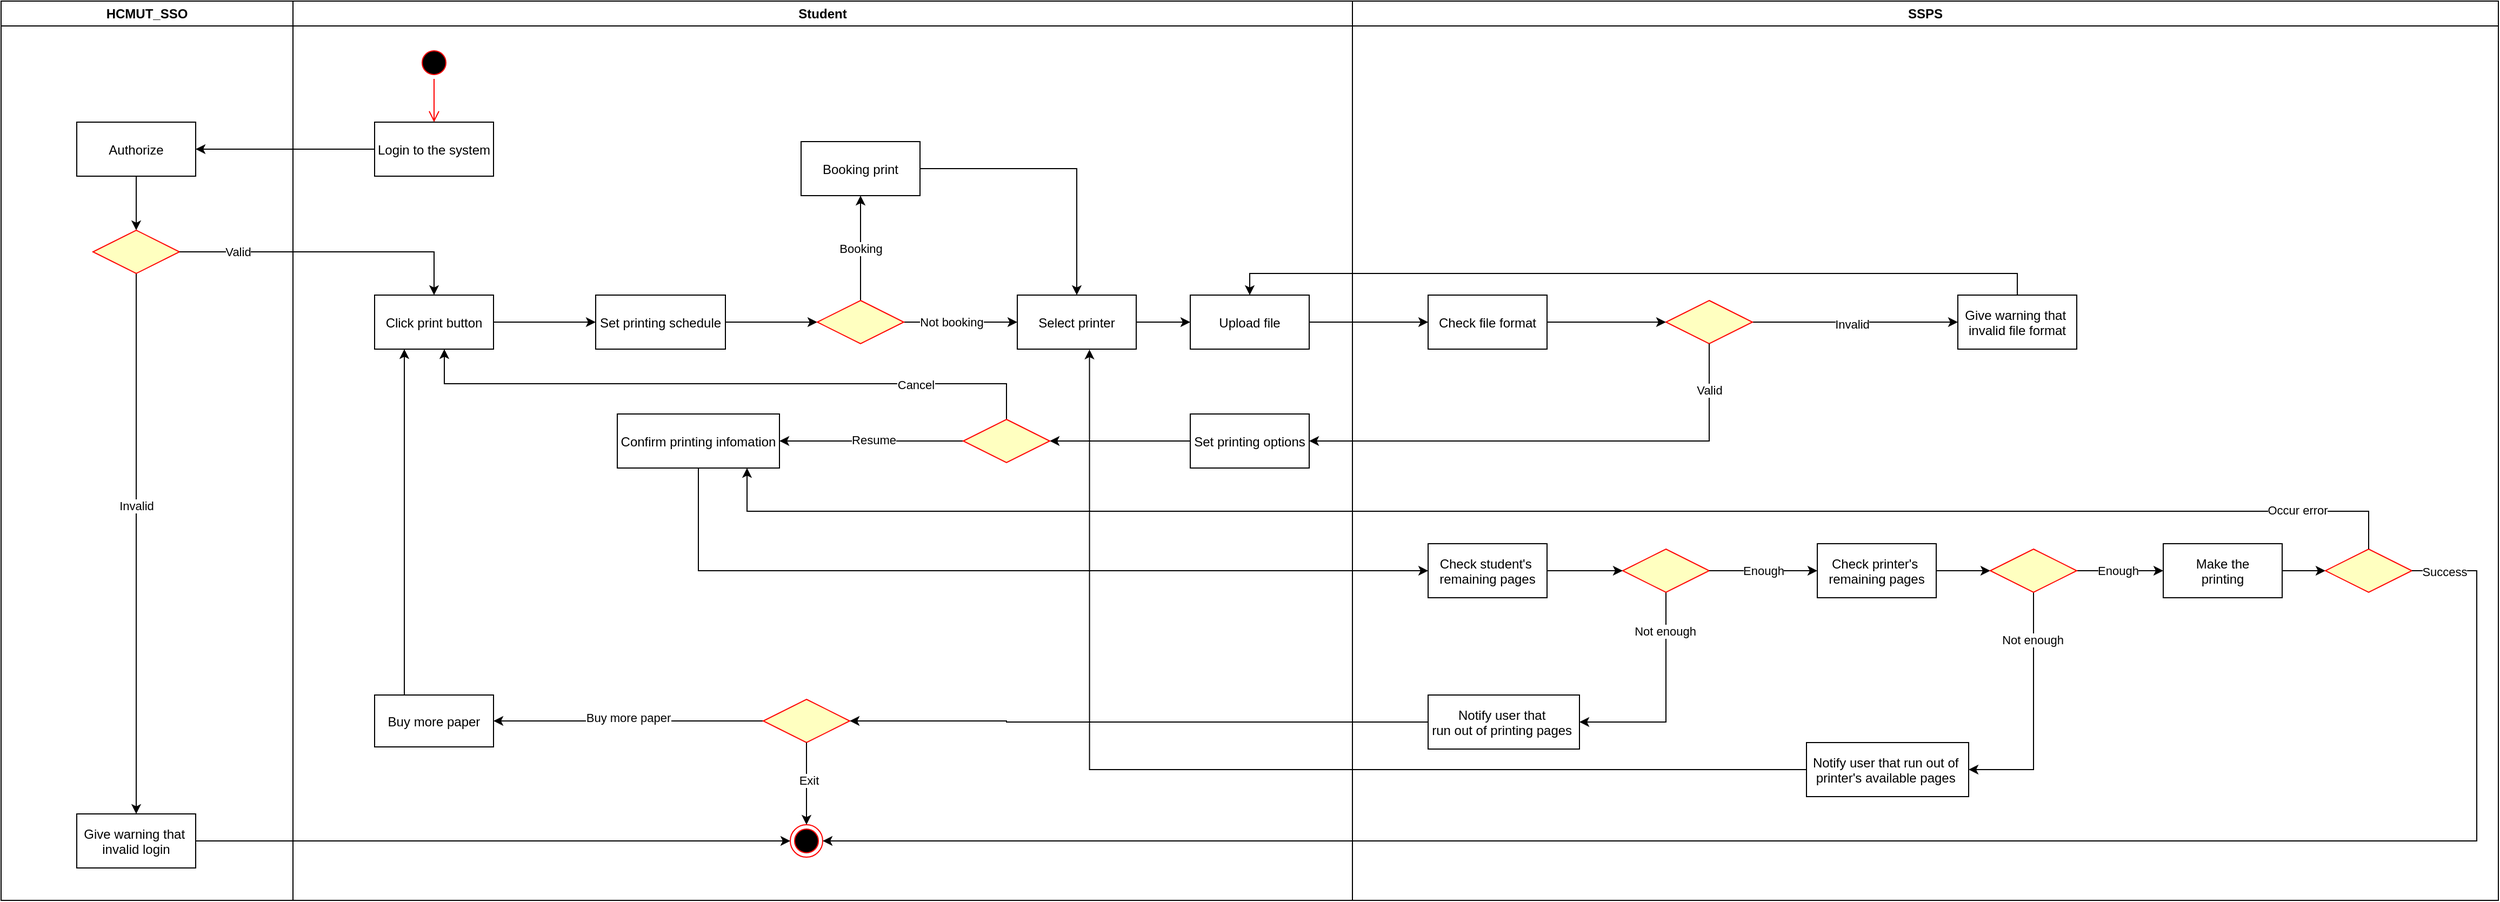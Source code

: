 <mxfile version="24.7.5" pages="2">
  <diagram id="6HIuudpmVDuni2jQTYXD" name="Activity">
    <mxGraphModel dx="2943" dy="907" grid="1" gridSize="10" guides="1" tooltips="1" connect="1" arrows="1" fold="1" page="0" pageScale="1" pageWidth="850" pageHeight="1100" math="0" shadow="0">
      <root>
        <mxCell id="0" />
        <mxCell id="1" parent="0" />
        <mxCell id="GKDRDfqeq3WyiDcM14L1-1" value="Student" style="swimlane;whiteSpace=wrap" parent="1" vertex="1">
          <mxGeometry x="-1180" y="128" width="980" height="832" as="geometry" />
        </mxCell>
        <mxCell id="GKDRDfqeq3WyiDcM14L1-2" value="" style="ellipse;shape=startState;fillColor=#000000;strokeColor=#ff0000;" parent="GKDRDfqeq3WyiDcM14L1-1" vertex="1">
          <mxGeometry x="115.5" y="42" width="30" height="30" as="geometry" />
        </mxCell>
        <mxCell id="GKDRDfqeq3WyiDcM14L1-3" value="" style="edgeStyle=elbowEdgeStyle;elbow=horizontal;verticalAlign=bottom;endArrow=open;endSize=8;strokeColor=#FF0000;endFill=1;rounded=0" parent="GKDRDfqeq3WyiDcM14L1-1" source="GKDRDfqeq3WyiDcM14L1-2" target="GKDRDfqeq3WyiDcM14L1-4" edge="1">
          <mxGeometry x="-64.5" y="-88" as="geometry">
            <mxPoint x="130.5" y="112" as="targetPoint" />
          </mxGeometry>
        </mxCell>
        <mxCell id="GKDRDfqeq3WyiDcM14L1-4" value="Login to the system" style="" parent="GKDRDfqeq3WyiDcM14L1-1" vertex="1">
          <mxGeometry x="75.5" y="112" width="110" height="50" as="geometry" />
        </mxCell>
        <mxCell id="GKDRDfqeq3WyiDcM14L1-5" value="Click print button" style="" parent="GKDRDfqeq3WyiDcM14L1-1" vertex="1">
          <mxGeometry x="75.5" y="272" width="110" height="50" as="geometry" />
        </mxCell>
        <mxCell id="GKDRDfqeq3WyiDcM14L1-12" value="" style="ellipse;shape=endState;fillColor=#000000;strokeColor=#ff0000" parent="GKDRDfqeq3WyiDcM14L1-1" vertex="1">
          <mxGeometry x="460" y="762" width="30" height="30" as="geometry" />
        </mxCell>
        <mxCell id="GKDRDfqeq3WyiDcM14L1-14" style="edgeStyle=orthogonalEdgeStyle;rounded=0;orthogonalLoop=1;jettySize=auto;html=1;exitX=1;exitY=0.5;exitDx=0;exitDy=0;entryX=0;entryY=0.5;entryDx=0;entryDy=0;" parent="GKDRDfqeq3WyiDcM14L1-1" source="GKDRDfqeq3WyiDcM14L1-5" target="GKDRDfqeq3WyiDcM14L1-15" edge="1">
          <mxGeometry relative="1" as="geometry">
            <mxPoint x="270" y="297" as="targetPoint" />
          </mxGeometry>
        </mxCell>
        <mxCell id="4i63veIxNuPRlGVjWGG4-8" value="" style="edgeStyle=orthogonalEdgeStyle;rounded=0;orthogonalLoop=1;jettySize=auto;html=1;" parent="GKDRDfqeq3WyiDcM14L1-1" source="GKDRDfqeq3WyiDcM14L1-15" target="4i63veIxNuPRlGVjWGG4-5" edge="1">
          <mxGeometry relative="1" as="geometry" />
        </mxCell>
        <mxCell id="GKDRDfqeq3WyiDcM14L1-15" value="Set printing schedule" style="" parent="GKDRDfqeq3WyiDcM14L1-1" vertex="1">
          <mxGeometry x="280" y="272" width="120" height="50" as="geometry" />
        </mxCell>
        <mxCell id="GKDRDfqeq3WyiDcM14L1-17" value="Upload file" style="" parent="GKDRDfqeq3WyiDcM14L1-1" vertex="1">
          <mxGeometry x="830" y="272" width="110" height="50" as="geometry" />
        </mxCell>
        <mxCell id="GKDRDfqeq3WyiDcM14L1-19" value="" style="edgeStyle=orthogonalEdgeStyle;rounded=0;orthogonalLoop=1;jettySize=auto;html=1;" parent="GKDRDfqeq3WyiDcM14L1-1" source="GKDRDfqeq3WyiDcM14L1-20" target="GKDRDfqeq3WyiDcM14L1-25" edge="1">
          <mxGeometry relative="1" as="geometry" />
        </mxCell>
        <mxCell id="GKDRDfqeq3WyiDcM14L1-20" value="Set printing options" style="" parent="GKDRDfqeq3WyiDcM14L1-1" vertex="1">
          <mxGeometry x="830" y="382" width="110" height="50" as="geometry" />
        </mxCell>
        <mxCell id="GKDRDfqeq3WyiDcM14L1-21" style="edgeStyle=orthogonalEdgeStyle;rounded=0;orthogonalLoop=1;jettySize=auto;html=1;exitX=0.5;exitY=0;exitDx=0;exitDy=0;" parent="GKDRDfqeq3WyiDcM14L1-1" source="GKDRDfqeq3WyiDcM14L1-25" edge="1">
          <mxGeometry relative="1" as="geometry">
            <mxPoint x="140" y="322" as="targetPoint" />
            <Array as="points">
              <mxPoint x="660" y="354" />
              <mxPoint x="140" y="354" />
              <mxPoint x="140" y="322" />
            </Array>
          </mxGeometry>
        </mxCell>
        <mxCell id="GKDRDfqeq3WyiDcM14L1-22" value="Cancel" style="edgeLabel;html=1;align=center;verticalAlign=middle;resizable=0;points=[];" parent="GKDRDfqeq3WyiDcM14L1-21" vertex="1" connectable="0">
          <mxGeometry x="-0.6" y="1" relative="1" as="geometry">
            <mxPoint as="offset" />
          </mxGeometry>
        </mxCell>
        <mxCell id="GKDRDfqeq3WyiDcM14L1-23" value="" style="edgeStyle=orthogonalEdgeStyle;rounded=0;orthogonalLoop=1;jettySize=auto;html=1;" parent="GKDRDfqeq3WyiDcM14L1-1" source="GKDRDfqeq3WyiDcM14L1-25" target="GKDRDfqeq3WyiDcM14L1-27" edge="1">
          <mxGeometry relative="1" as="geometry" />
        </mxCell>
        <mxCell id="GKDRDfqeq3WyiDcM14L1-24" value="Resume" style="edgeLabel;html=1;align=center;verticalAlign=middle;resizable=0;points=[];" parent="GKDRDfqeq3WyiDcM14L1-23" vertex="1" connectable="0">
          <mxGeometry x="-0.019" y="-1" relative="1" as="geometry">
            <mxPoint as="offset" />
          </mxGeometry>
        </mxCell>
        <mxCell id="GKDRDfqeq3WyiDcM14L1-25" value="" style="rhombus;fillColor=#ffffc0;strokeColor=#ff0000;" parent="GKDRDfqeq3WyiDcM14L1-1" vertex="1">
          <mxGeometry x="620" y="387" width="80" height="40" as="geometry" />
        </mxCell>
        <mxCell id="GKDRDfqeq3WyiDcM14L1-27" value="Confirm printing infomation" style="" parent="GKDRDfqeq3WyiDcM14L1-1" vertex="1">
          <mxGeometry x="300" y="382" width="150" height="50" as="geometry" />
        </mxCell>
        <mxCell id="4i63veIxNuPRlGVjWGG4-10" style="edgeStyle=orthogonalEdgeStyle;rounded=0;orthogonalLoop=1;jettySize=auto;html=1;entryX=0.5;entryY=0;entryDx=0;entryDy=0;" parent="GKDRDfqeq3WyiDcM14L1-1" source="4i63veIxNuPRlGVjWGG4-2" target="4i63veIxNuPRlGVjWGG4-3" edge="1">
          <mxGeometry relative="1" as="geometry" />
        </mxCell>
        <mxCell id="4i63veIxNuPRlGVjWGG4-2" value="Booking print" style="" parent="GKDRDfqeq3WyiDcM14L1-1" vertex="1">
          <mxGeometry x="470" y="130" width="110" height="50" as="geometry" />
        </mxCell>
        <mxCell id="4i63veIxNuPRlGVjWGG4-13" value="" style="edgeStyle=orthogonalEdgeStyle;rounded=0;orthogonalLoop=1;jettySize=auto;html=1;" parent="GKDRDfqeq3WyiDcM14L1-1" source="4i63veIxNuPRlGVjWGG4-3" target="GKDRDfqeq3WyiDcM14L1-17" edge="1">
          <mxGeometry relative="1" as="geometry" />
        </mxCell>
        <mxCell id="4i63veIxNuPRlGVjWGG4-3" value="Select printer" style="" parent="GKDRDfqeq3WyiDcM14L1-1" vertex="1">
          <mxGeometry x="670" y="272" width="110" height="50" as="geometry" />
        </mxCell>
        <mxCell id="4i63veIxNuPRlGVjWGG4-7" value="" style="edgeStyle=orthogonalEdgeStyle;rounded=0;orthogonalLoop=1;jettySize=auto;html=1;" parent="GKDRDfqeq3WyiDcM14L1-1" source="4i63veIxNuPRlGVjWGG4-5" target="4i63veIxNuPRlGVjWGG4-2" edge="1">
          <mxGeometry relative="1" as="geometry" />
        </mxCell>
        <mxCell id="4i63veIxNuPRlGVjWGG4-9" value="Booking" style="edgeLabel;html=1;align=center;verticalAlign=middle;resizable=0;points=[];" parent="4i63veIxNuPRlGVjWGG4-7" vertex="1" connectable="0">
          <mxGeometry x="0.002" relative="1" as="geometry">
            <mxPoint as="offset" />
          </mxGeometry>
        </mxCell>
        <mxCell id="4i63veIxNuPRlGVjWGG4-11" value="" style="edgeStyle=orthogonalEdgeStyle;rounded=0;orthogonalLoop=1;jettySize=auto;html=1;" parent="GKDRDfqeq3WyiDcM14L1-1" source="4i63veIxNuPRlGVjWGG4-5" target="4i63veIxNuPRlGVjWGG4-3" edge="1">
          <mxGeometry relative="1" as="geometry" />
        </mxCell>
        <mxCell id="4i63veIxNuPRlGVjWGG4-12" value="Not booking" style="edgeLabel;html=1;align=center;verticalAlign=middle;resizable=0;points=[];" parent="4i63veIxNuPRlGVjWGG4-11" vertex="1" connectable="0">
          <mxGeometry x="-0.028" y="1" relative="1" as="geometry">
            <mxPoint x="-7" y="1" as="offset" />
          </mxGeometry>
        </mxCell>
        <mxCell id="4i63veIxNuPRlGVjWGG4-5" value="" style="rhombus;fillColor=#ffffc0;strokeColor=#ff0000;" parent="GKDRDfqeq3WyiDcM14L1-1" vertex="1">
          <mxGeometry x="485" y="277" width="80" height="40" as="geometry" />
        </mxCell>
        <mxCell id="GKDRDfqeq3WyiDcM14L1-31" value="SSPS" style="swimlane;whiteSpace=wrap" parent="1" vertex="1">
          <mxGeometry x="-200" y="128" width="1060" height="832" as="geometry" />
        </mxCell>
        <mxCell id="YklkddBsamPWfL6e4jBo-3" value="" style="edgeStyle=orthogonalEdgeStyle;rounded=0;orthogonalLoop=1;jettySize=auto;html=1;" parent="GKDRDfqeq3WyiDcM14L1-31" source="GKDRDfqeq3WyiDcM14L1-32" target="YklkddBsamPWfL6e4jBo-2" edge="1">
          <mxGeometry relative="1" as="geometry" />
        </mxCell>
        <mxCell id="YklkddBsamPWfL6e4jBo-4" value="Invalid" style="edgeLabel;html=1;align=center;verticalAlign=middle;resizable=0;points=[];" parent="YklkddBsamPWfL6e4jBo-3" vertex="1" connectable="0">
          <mxGeometry x="-0.033" y="-2" relative="1" as="geometry">
            <mxPoint as="offset" />
          </mxGeometry>
        </mxCell>
        <mxCell id="GKDRDfqeq3WyiDcM14L1-32" value="" style="rhombus;fillColor=#ffffc0;strokeColor=#ff0000;" parent="GKDRDfqeq3WyiDcM14L1-31" vertex="1">
          <mxGeometry x="290" y="277" width="80" height="40" as="geometry" />
        </mxCell>
        <mxCell id="GKDRDfqeq3WyiDcM14L1-33" value="" style="edgeStyle=orthogonalEdgeStyle;rounded=0;orthogonalLoop=1;jettySize=auto;html=1;" parent="GKDRDfqeq3WyiDcM14L1-31" source="GKDRDfqeq3WyiDcM14L1-34" target="GKDRDfqeq3WyiDcM14L1-32" edge="1">
          <mxGeometry relative="1" as="geometry" />
        </mxCell>
        <mxCell id="GKDRDfqeq3WyiDcM14L1-34" value="Check file format" style="" parent="GKDRDfqeq3WyiDcM14L1-31" vertex="1">
          <mxGeometry x="70" y="272" width="110" height="50" as="geometry" />
        </mxCell>
        <mxCell id="NRAzxZptRmk-F_pFhzen-7" style="edgeStyle=orthogonalEdgeStyle;rounded=0;orthogonalLoop=1;jettySize=auto;html=1;entryX=1;entryY=0.5;entryDx=0;entryDy=0;exitX=0.5;exitY=1;exitDx=0;exitDy=0;" parent="GKDRDfqeq3WyiDcM14L1-31" source="GKDRDfqeq3WyiDcM14L1-36" target="GKDRDfqeq3WyiDcM14L1-42" edge="1">
          <mxGeometry relative="1" as="geometry">
            <Array as="points">
              <mxPoint x="290" y="667" />
            </Array>
          </mxGeometry>
        </mxCell>
        <mxCell id="NRAzxZptRmk-F_pFhzen-8" value="Not enough" style="edgeLabel;html=1;align=center;verticalAlign=middle;resizable=0;points=[];" parent="NRAzxZptRmk-F_pFhzen-7" vertex="1" connectable="0">
          <mxGeometry x="-0.647" y="-1" relative="1" as="geometry">
            <mxPoint as="offset" />
          </mxGeometry>
        </mxCell>
        <mxCell id="GKDRDfqeq3WyiDcM14L1-36" value="" style="rhombus;fillColor=#ffffc0;strokeColor=#ff0000;" parent="GKDRDfqeq3WyiDcM14L1-31" vertex="1">
          <mxGeometry x="250" y="507" width="80" height="40" as="geometry" />
        </mxCell>
        <mxCell id="GKDRDfqeq3WyiDcM14L1-37" value="Enough" style="edgeStyle=orthogonalEdgeStyle;rounded=0;orthogonalLoop=1;jettySize=auto;html=1;exitX=1;exitY=0.5;exitDx=0;exitDy=0;entryX=0;entryY=0.5;entryDx=0;entryDy=0;" parent="GKDRDfqeq3WyiDcM14L1-31" source="GKDRDfqeq3WyiDcM14L1-36" target="NRAzxZptRmk-F_pFhzen-9" edge="1">
          <mxGeometry relative="1" as="geometry">
            <mxPoint x="710" y="412" as="sourcePoint" />
            <mxPoint x="420" y="527" as="targetPoint" />
          </mxGeometry>
        </mxCell>
        <mxCell id="GKDRDfqeq3WyiDcM14L1-38" value="" style="edgeStyle=orthogonalEdgeStyle;rounded=0;orthogonalLoop=1;jettySize=auto;html=1;" parent="GKDRDfqeq3WyiDcM14L1-31" source="GKDRDfqeq3WyiDcM14L1-39" target="GKDRDfqeq3WyiDcM14L1-36" edge="1">
          <mxGeometry relative="1" as="geometry" />
        </mxCell>
        <mxCell id="GKDRDfqeq3WyiDcM14L1-39" value="Check student&#39;s &#xa;remaining pages" style="" parent="GKDRDfqeq3WyiDcM14L1-31" vertex="1">
          <mxGeometry x="70" y="502" width="110" height="50" as="geometry" />
        </mxCell>
        <mxCell id="GKDRDfqeq3WyiDcM14L1-40" value="" style="edgeStyle=orthogonalEdgeStyle;rounded=0;orthogonalLoop=1;jettySize=auto;html=1;" parent="GKDRDfqeq3WyiDcM14L1-31" source="GKDRDfqeq3WyiDcM14L1-41" target="GKDRDfqeq3WyiDcM14L1-45" edge="1">
          <mxGeometry relative="1" as="geometry" />
        </mxCell>
        <mxCell id="GKDRDfqeq3WyiDcM14L1-41" value="Make the&#xa;printing" style="" parent="GKDRDfqeq3WyiDcM14L1-31" vertex="1">
          <mxGeometry x="750" y="502" width="110" height="50" as="geometry" />
        </mxCell>
        <mxCell id="GKDRDfqeq3WyiDcM14L1-45" value="" style="rhombus;fillColor=#ffffc0;strokeColor=#ff0000;" parent="GKDRDfqeq3WyiDcM14L1-31" vertex="1">
          <mxGeometry x="900" y="507" width="80" height="40" as="geometry" />
        </mxCell>
        <mxCell id="YklkddBsamPWfL6e4jBo-2" value="Give warning that &#xa;invalid file format" style="" parent="GKDRDfqeq3WyiDcM14L1-31" vertex="1">
          <mxGeometry x="560" y="272" width="110" height="50" as="geometry" />
        </mxCell>
        <mxCell id="GKDRDfqeq3WyiDcM14L1-11" value="Buy more paper" style="" parent="GKDRDfqeq3WyiDcM14L1-31" vertex="1">
          <mxGeometry x="-904.5" y="642" width="110" height="48" as="geometry" />
        </mxCell>
        <mxCell id="NRAzxZptRmk-F_pFhzen-2" style="edgeStyle=orthogonalEdgeStyle;rounded=0;orthogonalLoop=1;jettySize=auto;html=1;entryX=1;entryY=0.5;entryDx=0;entryDy=0;" parent="GKDRDfqeq3WyiDcM14L1-31" source="NRAzxZptRmk-F_pFhzen-1" target="GKDRDfqeq3WyiDcM14L1-11" edge="1">
          <mxGeometry relative="1" as="geometry" />
        </mxCell>
        <mxCell id="NRAzxZptRmk-F_pFhzen-5" value="Buy more paper" style="edgeLabel;html=1;align=center;verticalAlign=middle;resizable=0;points=[];" parent="NRAzxZptRmk-F_pFhzen-2" vertex="1" connectable="0">
          <mxGeometry x="0.001" y="-3" relative="1" as="geometry">
            <mxPoint as="offset" />
          </mxGeometry>
        </mxCell>
        <mxCell id="NRAzxZptRmk-F_pFhzen-1" value="" style="rhombus;fillColor=#ffffc0;strokeColor=#ff0000;" parent="GKDRDfqeq3WyiDcM14L1-31" vertex="1">
          <mxGeometry x="-545" y="646" width="80" height="40" as="geometry" />
        </mxCell>
        <mxCell id="GKDRDfqeq3WyiDcM14L1-42" value="Notify user that &#xa;run out of printing pages " style="" parent="GKDRDfqeq3WyiDcM14L1-31" vertex="1">
          <mxGeometry x="70" y="642" width="140" height="50" as="geometry" />
        </mxCell>
        <mxCell id="GKDRDfqeq3WyiDcM14L1-65" style="edgeStyle=orthogonalEdgeStyle;rounded=0;orthogonalLoop=1;jettySize=auto;html=1;entryX=1;entryY=0.5;entryDx=0;entryDy=0;" parent="GKDRDfqeq3WyiDcM14L1-31" source="GKDRDfqeq3WyiDcM14L1-42" target="NRAzxZptRmk-F_pFhzen-1" edge="1">
          <mxGeometry relative="1" as="geometry">
            <Array as="points">
              <mxPoint x="-320" y="667" />
            </Array>
          </mxGeometry>
        </mxCell>
        <mxCell id="NRAzxZptRmk-F_pFhzen-11" value="" style="edgeStyle=orthogonalEdgeStyle;rounded=0;orthogonalLoop=1;jettySize=auto;html=1;" parent="GKDRDfqeq3WyiDcM14L1-31" source="NRAzxZptRmk-F_pFhzen-9" target="NRAzxZptRmk-F_pFhzen-10" edge="1">
          <mxGeometry relative="1" as="geometry" />
        </mxCell>
        <mxCell id="NRAzxZptRmk-F_pFhzen-9" value="Check printer&#39;s &#xa;remaining pages" style="" parent="GKDRDfqeq3WyiDcM14L1-31" vertex="1">
          <mxGeometry x="430" y="502" width="110" height="50" as="geometry" />
        </mxCell>
        <mxCell id="NRAzxZptRmk-F_pFhzen-12" value="" style="edgeStyle=orthogonalEdgeStyle;rounded=0;orthogonalLoop=1;jettySize=auto;html=1;" parent="GKDRDfqeq3WyiDcM14L1-31" source="NRAzxZptRmk-F_pFhzen-10" target="GKDRDfqeq3WyiDcM14L1-41" edge="1">
          <mxGeometry relative="1" as="geometry" />
        </mxCell>
        <mxCell id="NRAzxZptRmk-F_pFhzen-13" value="Enough" style="edgeLabel;html=1;align=center;verticalAlign=middle;resizable=0;points=[];" parent="NRAzxZptRmk-F_pFhzen-12" vertex="1" connectable="0">
          <mxGeometry x="-0.066" relative="1" as="geometry">
            <mxPoint as="offset" />
          </mxGeometry>
        </mxCell>
        <mxCell id="NRAzxZptRmk-F_pFhzen-15" style="edgeStyle=orthogonalEdgeStyle;rounded=0;orthogonalLoop=1;jettySize=auto;html=1;entryX=1;entryY=0.5;entryDx=0;entryDy=0;" parent="GKDRDfqeq3WyiDcM14L1-31" source="NRAzxZptRmk-F_pFhzen-10" target="NRAzxZptRmk-F_pFhzen-14" edge="1">
          <mxGeometry relative="1" as="geometry">
            <Array as="points">
              <mxPoint x="630" y="711" />
            </Array>
          </mxGeometry>
        </mxCell>
        <mxCell id="NRAzxZptRmk-F_pFhzen-17" value="Not enough" style="edgeLabel;html=1;align=center;verticalAlign=middle;resizable=0;points=[];" parent="NRAzxZptRmk-F_pFhzen-15" vertex="1" connectable="0">
          <mxGeometry x="-0.606" y="-1" relative="1" as="geometry">
            <mxPoint as="offset" />
          </mxGeometry>
        </mxCell>
        <mxCell id="NRAzxZptRmk-F_pFhzen-10" value="" style="rhombus;fillColor=#ffffc0;strokeColor=#ff0000;" parent="GKDRDfqeq3WyiDcM14L1-31" vertex="1">
          <mxGeometry x="590" y="507" width="80" height="40" as="geometry" />
        </mxCell>
        <mxCell id="NRAzxZptRmk-F_pFhzen-14" value="Notify user that run out of &#xa;printer&#39;s available pages " style="" parent="GKDRDfqeq3WyiDcM14L1-31" vertex="1">
          <mxGeometry x="420" y="686" width="150" height="50" as="geometry" />
        </mxCell>
        <mxCell id="GKDRDfqeq3WyiDcM14L1-47" value="HCMUT_SSO" style="swimlane;whiteSpace=wrap" parent="1" vertex="1">
          <mxGeometry x="-1450" y="128" width="270" height="832" as="geometry" />
        </mxCell>
        <mxCell id="GKDRDfqeq3WyiDcM14L1-48" style="edgeStyle=orthogonalEdgeStyle;rounded=0;orthogonalLoop=1;jettySize=auto;html=1;entryX=0.5;entryY=0;entryDx=0;entryDy=0;" parent="GKDRDfqeq3WyiDcM14L1-47" source="GKDRDfqeq3WyiDcM14L1-49" target="GKDRDfqeq3WyiDcM14L1-52" edge="1">
          <mxGeometry relative="1" as="geometry" />
        </mxCell>
        <mxCell id="GKDRDfqeq3WyiDcM14L1-49" value="Authorize" style="" parent="GKDRDfqeq3WyiDcM14L1-47" vertex="1">
          <mxGeometry x="70" y="112" width="110" height="50" as="geometry" />
        </mxCell>
        <mxCell id="GKDRDfqeq3WyiDcM14L1-50" style="edgeStyle=orthogonalEdgeStyle;rounded=0;orthogonalLoop=1;jettySize=auto;html=1;entryX=0.5;entryY=0;entryDx=0;entryDy=0;" parent="GKDRDfqeq3WyiDcM14L1-47" source="GKDRDfqeq3WyiDcM14L1-52" target="GKDRDfqeq3WyiDcM14L1-53" edge="1">
          <mxGeometry relative="1" as="geometry">
            <mxPoint x="125" y="862" as="targetPoint" />
          </mxGeometry>
        </mxCell>
        <mxCell id="GKDRDfqeq3WyiDcM14L1-51" value="Invalid" style="edgeLabel;html=1;align=center;verticalAlign=middle;resizable=0;points=[];" parent="GKDRDfqeq3WyiDcM14L1-50" vertex="1" connectable="0">
          <mxGeometry x="-0.14" relative="1" as="geometry">
            <mxPoint as="offset" />
          </mxGeometry>
        </mxCell>
        <mxCell id="GKDRDfqeq3WyiDcM14L1-52" value="" style="rhombus;fillColor=#ffffc0;strokeColor=#ff0000;" parent="GKDRDfqeq3WyiDcM14L1-47" vertex="1">
          <mxGeometry x="85" y="212" width="80" height="40" as="geometry" />
        </mxCell>
        <mxCell id="GKDRDfqeq3WyiDcM14L1-53" value="Give warning that &#xa;invalid login" style="" parent="GKDRDfqeq3WyiDcM14L1-47" vertex="1">
          <mxGeometry x="70" y="752" width="110" height="50" as="geometry" />
        </mxCell>
        <mxCell id="GKDRDfqeq3WyiDcM14L1-54" style="edgeStyle=orthogonalEdgeStyle;rounded=0;orthogonalLoop=1;jettySize=auto;html=1;entryX=0.5;entryY=0;entryDx=0;entryDy=0;" parent="1" source="GKDRDfqeq3WyiDcM14L1-52" target="GKDRDfqeq3WyiDcM14L1-5" edge="1">
          <mxGeometry relative="1" as="geometry">
            <mxPoint x="-1202.615" y="360.35" as="targetPoint" />
          </mxGeometry>
        </mxCell>
        <mxCell id="GKDRDfqeq3WyiDcM14L1-55" value="Valid" style="edgeLabel;html=1;align=center;verticalAlign=middle;resizable=0;points=[];" parent="GKDRDfqeq3WyiDcM14L1-54" vertex="1" connectable="0">
          <mxGeometry x="-0.949" y="-1" relative="1" as="geometry">
            <mxPoint x="47" y="-1" as="offset" />
          </mxGeometry>
        </mxCell>
        <mxCell id="GKDRDfqeq3WyiDcM14L1-58" value="" style="edgeStyle=orthogonalEdgeStyle;rounded=0;orthogonalLoop=1;jettySize=auto;html=1;" parent="1" source="GKDRDfqeq3WyiDcM14L1-17" target="GKDRDfqeq3WyiDcM14L1-34" edge="1">
          <mxGeometry relative="1" as="geometry" />
        </mxCell>
        <mxCell id="GKDRDfqeq3WyiDcM14L1-59" style="edgeStyle=orthogonalEdgeStyle;rounded=0;orthogonalLoop=1;jettySize=auto;html=1;exitX=0.5;exitY=0;exitDx=0;exitDy=0;entryX=0.5;entryY=0;entryDx=0;entryDy=0;" parent="1" source="YklkddBsamPWfL6e4jBo-2" target="GKDRDfqeq3WyiDcM14L1-17" edge="1">
          <mxGeometry relative="1" as="geometry">
            <Array as="points">
              <mxPoint x="415" y="380" />
              <mxPoint x="-295" y="380" />
            </Array>
          </mxGeometry>
        </mxCell>
        <mxCell id="GKDRDfqeq3WyiDcM14L1-61" style="edgeStyle=orthogonalEdgeStyle;rounded=0;orthogonalLoop=1;jettySize=auto;html=1;exitX=0.5;exitY=1;exitDx=0;exitDy=0;entryX=1;entryY=0.5;entryDx=0;entryDy=0;" parent="1" source="GKDRDfqeq3WyiDcM14L1-32" target="GKDRDfqeq3WyiDcM14L1-20" edge="1">
          <mxGeometry relative="1" as="geometry" />
        </mxCell>
        <mxCell id="GKDRDfqeq3WyiDcM14L1-62" value="Valid" style="edgeLabel;html=1;align=center;verticalAlign=middle;resizable=0;points=[];" parent="GKDRDfqeq3WyiDcM14L1-61" vertex="1" connectable="0">
          <mxGeometry x="-0.668" y="1" relative="1" as="geometry">
            <mxPoint x="-1" y="-34" as="offset" />
          </mxGeometry>
        </mxCell>
        <mxCell id="GKDRDfqeq3WyiDcM14L1-66" style="edgeStyle=orthogonalEdgeStyle;rounded=0;orthogonalLoop=1;jettySize=auto;html=1;exitX=0;exitY=0.5;exitDx=0;exitDy=0;entryX=1;entryY=0.5;entryDx=0;entryDy=0;" parent="1" source="GKDRDfqeq3WyiDcM14L1-4" target="GKDRDfqeq3WyiDcM14L1-49" edge="1">
          <mxGeometry relative="1" as="geometry" />
        </mxCell>
        <mxCell id="GKDRDfqeq3WyiDcM14L1-70" style="edgeStyle=orthogonalEdgeStyle;rounded=0;orthogonalLoop=1;jettySize=auto;html=1;exitX=0.5;exitY=1;exitDx=0;exitDy=0;entryX=0;entryY=0.5;entryDx=0;entryDy=0;" parent="1" source="GKDRDfqeq3WyiDcM14L1-27" target="GKDRDfqeq3WyiDcM14L1-39" edge="1">
          <mxGeometry relative="1" as="geometry" />
        </mxCell>
        <mxCell id="GKDRDfqeq3WyiDcM14L1-56" style="edgeStyle=orthogonalEdgeStyle;rounded=0;orthogonalLoop=1;jettySize=auto;html=1;entryX=1;entryY=0.5;entryDx=0;entryDy=0;exitX=1;exitY=0.5;exitDx=0;exitDy=0;" parent="1" source="GKDRDfqeq3WyiDcM14L1-45" target="GKDRDfqeq3WyiDcM14L1-12" edge="1">
          <mxGeometry relative="1" as="geometry">
            <Array as="points">
              <mxPoint x="840" y="655" />
              <mxPoint x="840" y="905" />
            </Array>
            <mxPoint x="-700" y="880" as="targetPoint" />
          </mxGeometry>
        </mxCell>
        <mxCell id="GKDRDfqeq3WyiDcM14L1-57" value="Success" style="edgeLabel;html=1;align=center;verticalAlign=middle;resizable=0;points=[];" parent="GKDRDfqeq3WyiDcM14L1-56" vertex="1" connectable="0">
          <mxGeometry x="-0.907" y="2" relative="1" as="geometry">
            <mxPoint x="-32" y="-25" as="offset" />
          </mxGeometry>
        </mxCell>
        <mxCell id="hS_AV6T1pqVw71CIB5NV-2" style="edgeStyle=orthogonalEdgeStyle;rounded=0;orthogonalLoop=1;jettySize=auto;html=1;entryX=0;entryY=0.5;entryDx=0;entryDy=0;" parent="1" source="GKDRDfqeq3WyiDcM14L1-53" target="GKDRDfqeq3WyiDcM14L1-12" edge="1">
          <mxGeometry relative="1" as="geometry" />
        </mxCell>
        <mxCell id="GKDRDfqeq3WyiDcM14L1-43" style="edgeStyle=orthogonalEdgeStyle;rounded=0;orthogonalLoop=1;jettySize=auto;html=1;exitX=0.5;exitY=0;exitDx=0;exitDy=0;" parent="1" source="GKDRDfqeq3WyiDcM14L1-45" edge="1">
          <mxGeometry relative="1" as="geometry">
            <Array as="points">
              <mxPoint x="740" y="600" />
              <mxPoint x="-760" y="600" />
            </Array>
            <mxPoint x="-760" y="560" as="targetPoint" />
          </mxGeometry>
        </mxCell>
        <mxCell id="GKDRDfqeq3WyiDcM14L1-44" value="Occur error" style="edgeLabel;html=1;align=center;verticalAlign=middle;resizable=0;points=[];" parent="GKDRDfqeq3WyiDcM14L1-43" vertex="1" connectable="0">
          <mxGeometry x="0.03" y="-1" relative="1" as="geometry">
            <mxPoint x="710" as="offset" />
          </mxGeometry>
        </mxCell>
        <mxCell id="GKDRDfqeq3WyiDcM14L1-72" style="edgeStyle=orthogonalEdgeStyle;rounded=0;orthogonalLoop=1;jettySize=auto;html=1;exitX=0.25;exitY=0;exitDx=0;exitDy=0;entryX=0.25;entryY=1;entryDx=0;entryDy=0;" parent="1" source="GKDRDfqeq3WyiDcM14L1-11" target="GKDRDfqeq3WyiDcM14L1-5" edge="1">
          <mxGeometry relative="1" as="geometry" />
        </mxCell>
        <mxCell id="NRAzxZptRmk-F_pFhzen-4" style="edgeStyle=orthogonalEdgeStyle;rounded=0;orthogonalLoop=1;jettySize=auto;html=1;entryX=0.5;entryY=0;entryDx=0;entryDy=0;" parent="1" source="NRAzxZptRmk-F_pFhzen-1" target="GKDRDfqeq3WyiDcM14L1-12" edge="1">
          <mxGeometry relative="1" as="geometry" />
        </mxCell>
        <mxCell id="NRAzxZptRmk-F_pFhzen-6" value="Exit" style="edgeLabel;html=1;align=center;verticalAlign=middle;resizable=0;points=[];" parent="NRAzxZptRmk-F_pFhzen-4" vertex="1" connectable="0">
          <mxGeometry x="-0.077" y="2" relative="1" as="geometry">
            <mxPoint as="offset" />
          </mxGeometry>
        </mxCell>
        <mxCell id="NRAzxZptRmk-F_pFhzen-16" style="edgeStyle=orthogonalEdgeStyle;rounded=0;orthogonalLoop=1;jettySize=auto;html=1;entryX=0.607;entryY=1.008;entryDx=0;entryDy=0;entryPerimeter=0;" parent="1" source="NRAzxZptRmk-F_pFhzen-14" target="4i63veIxNuPRlGVjWGG4-3" edge="1">
          <mxGeometry relative="1" as="geometry" />
        </mxCell>
      </root>
    </mxGraphModel>
  </diagram>
  <diagram id="OY2lBh-2cs0mhRsI-a2k" name="Component">
    <mxGraphModel dx="5908" dy="2268" grid="1" gridSize="10" guides="1" tooltips="1" connect="1" arrows="1" fold="1" page="1" pageScale="1" pageWidth="850" pageHeight="1100" math="0" shadow="0">
      <root>
        <mxCell id="0" />
        <mxCell id="1" parent="0" />
        <mxCell id="aWz43SULXHOgwargIqAo-1" value="&lt;p style=&quot;margin:0px;margin-top:6px;text-align:center;&quot;&gt;&lt;b&gt;&amp;lt;&amp;lt;subsystem&amp;gt;&amp;gt;&lt;/b&gt;&lt;/p&gt;&lt;p style=&quot;margin:0px;margin-top:6px;text-align:center;&quot;&gt;&lt;b&gt;Printing&lt;/b&gt;&lt;/p&gt;&lt;hr size=&quot;1&quot; style=&quot;border-style:solid;&quot;&gt;&lt;p style=&quot;margin:0px;margin-left:8px;&quot;&gt;&lt;br&gt;&lt;br&gt;&lt;/p&gt;" style="align=left;overflow=fill;html=1;dropTarget=0;whiteSpace=wrap;rotation=0;" parent="1" vertex="1">
          <mxGeometry x="-1810" y="1044.5" width="3340" height="749" as="geometry" />
        </mxCell>
        <mxCell id="aWz43SULXHOgwargIqAo-2" value="" style="shape=component;jettyWidth=8;jettyHeight=4;" parent="aWz43SULXHOgwargIqAo-1" vertex="1">
          <mxGeometry x="1" width="20" height="20" relative="1" as="geometry">
            <mxPoint x="-24" y="4" as="offset" />
          </mxGeometry>
        </mxCell>
        <mxCell id="aWz43SULXHOgwargIqAo-3" value="&lt;p style=&quot;margin:0px;margin-top:6px;text-align:center;&quot;&gt;&lt;b&gt;&amp;lt;&amp;lt;subsystem&amp;gt;&amp;gt;&lt;/b&gt;&lt;/p&gt;&lt;p style=&quot;margin:0px;margin-top:6px;text-align:center;&quot;&gt;&lt;b&gt;Remaining page&lt;/b&gt;&lt;/p&gt;&lt;hr size=&quot;1&quot; style=&quot;border-style:solid;&quot;&gt;&lt;p style=&quot;margin:0px;margin-left:8px;&quot;&gt;&lt;br&gt;&lt;br&gt;&lt;/p&gt;" style="align=left;overflow=fill;html=1;dropTarget=0;whiteSpace=wrap;rotation=0;" parent="1" vertex="1">
          <mxGeometry x="225" y="1309" width="700" height="472" as="geometry" />
        </mxCell>
        <mxCell id="aWz43SULXHOgwargIqAo-4" value="" style="shape=component;jettyWidth=8;jettyHeight=4;" parent="aWz43SULXHOgwargIqAo-3" vertex="1">
          <mxGeometry x="1" width="20" height="20" relative="1" as="geometry">
            <mxPoint x="-24" y="4" as="offset" />
          </mxGeometry>
        </mxCell>
        <mxCell id="aWz43SULXHOgwargIqAo-5" value="«component»&lt;br&gt;&lt;b&gt;User Authentication&lt;/b&gt;" style="html=1;dropTarget=0;whiteSpace=wrap;" parent="1" vertex="1">
          <mxGeometry x="-1780" y="1389" width="180" height="90" as="geometry" />
        </mxCell>
        <mxCell id="aWz43SULXHOgwargIqAo-6" value="" style="shape=module;jettyWidth=8;jettyHeight=4;" parent="aWz43SULXHOgwargIqAo-5" vertex="1">
          <mxGeometry x="1" width="20" height="20" relative="1" as="geometry">
            <mxPoint x="-27" y="7" as="offset" />
          </mxGeometry>
        </mxCell>
        <mxCell id="aWz43SULXHOgwargIqAo-7" value="«component»&lt;br&gt;&lt;b&gt;Printing Booking&lt;/b&gt;" style="html=1;dropTarget=0;whiteSpace=wrap;" parent="1" vertex="1">
          <mxGeometry x="-960" y="1509" width="180" height="90" as="geometry" />
        </mxCell>
        <mxCell id="aWz43SULXHOgwargIqAo-8" value="" style="shape=module;jettyWidth=8;jettyHeight=4;" parent="aWz43SULXHOgwargIqAo-7" vertex="1">
          <mxGeometry x="1" width="20" height="20" relative="1" as="geometry">
            <mxPoint x="-27" y="7" as="offset" />
          </mxGeometry>
        </mxCell>
        <mxCell id="aWz43SULXHOgwargIqAo-9" value="" style="ellipse;whiteSpace=wrap;html=1;align=center;aspect=fixed;fillColor=none;strokeColor=none;resizable=0;perimeter=centerPerimeter;rotatable=0;allowArrows=0;points=[];outlineConnect=1;" parent="1" vertex="1">
          <mxGeometry x="-320" y="1680" width="10" height="10" as="geometry" />
        </mxCell>
        <mxCell id="aWz43SULXHOgwargIqAo-10" value="" style="ellipse;whiteSpace=wrap;html=1;align=center;aspect=fixed;fillColor=none;strokeColor=none;resizable=0;perimeter=centerPerimeter;rotatable=0;allowArrows=0;points=[];outlineConnect=1;" parent="1" vertex="1">
          <mxGeometry x="-305" y="1680" width="10" height="10" as="geometry" />
        </mxCell>
        <mxCell id="aWz43SULXHOgwargIqAo-11" value="" style="rounded=0;orthogonalLoop=1;jettySize=auto;html=1;endArrow=halfCircle;endFill=0;endSize=6;strokeWidth=1;sketch=0;exitX=0;exitY=0.5;exitDx=0;exitDy=0;" parent="1" source="aWz43SULXHOgwargIqAo-31" edge="1">
          <mxGeometry relative="1" as="geometry">
            <mxPoint x="-1010" y="1489" as="sourcePoint" />
            <mxPoint x="-1060" y="1554" as="targetPoint" />
          </mxGeometry>
        </mxCell>
        <mxCell id="aWz43SULXHOgwargIqAo-12" value="" style="rounded=0;orthogonalLoop=1;jettySize=auto;html=1;endArrow=oval;endFill=0;sketch=0;sourcePerimeterSpacing=0;targetPerimeterSpacing=0;endSize=10;exitX=1;exitY=0.5;exitDx=0;exitDy=0;" parent="1" source="aWz43SULXHOgwargIqAo-32" target="aWz43SULXHOgwargIqAo-13" edge="1">
          <mxGeometry relative="1" as="geometry">
            <mxPoint x="-1050" y="1369" as="sourcePoint" />
          </mxGeometry>
        </mxCell>
        <mxCell id="aWz43SULXHOgwargIqAo-13" value="" style="ellipse;whiteSpace=wrap;html=1;align=center;aspect=fixed;fillColor=none;strokeColor=none;resizable=0;perimeter=centerPerimeter;rotatable=0;allowArrows=0;points=[];outlineConnect=1;" parent="1" vertex="1">
          <mxGeometry x="-1130" y="1429" width="10" height="10" as="geometry" />
        </mxCell>
        <mxCell id="aWz43SULXHOgwargIqAo-14" value="«component»&lt;br&gt;&lt;b&gt;Printer Selection&lt;/b&gt;" style="html=1;dropTarget=0;whiteSpace=wrap;" parent="1" vertex="1">
          <mxGeometry x="-515" y="1508" width="180" height="90" as="geometry" />
        </mxCell>
        <mxCell id="aWz43SULXHOgwargIqAo-15" value="" style="shape=module;jettyWidth=8;jettyHeight=4;" parent="aWz43SULXHOgwargIqAo-14" vertex="1">
          <mxGeometry x="1" width="20" height="20" relative="1" as="geometry">
            <mxPoint x="-27" y="7" as="offset" />
          </mxGeometry>
        </mxCell>
        <mxCell id="aWz43SULXHOgwargIqAo-16" value="" style="rounded=0;orthogonalLoop=1;jettySize=auto;html=1;endArrow=halfCircle;endFill=0;endSize=6;strokeWidth=1;sketch=0;exitX=0;exitY=0.5;exitDx=0;exitDy=0;" parent="1" source="aWz43SULXHOgwargIqAo-29" edge="1">
          <mxGeometry relative="1" as="geometry">
            <mxPoint x="-670" y="1469" as="sourcePoint" />
            <mxPoint x="-650" y="1554" as="targetPoint" />
          </mxGeometry>
        </mxCell>
        <mxCell id="aWz43SULXHOgwargIqAo-17" value="" style="rounded=0;orthogonalLoop=1;jettySize=auto;html=1;endArrow=oval;endFill=0;sketch=0;sourcePerimeterSpacing=0;targetPerimeterSpacing=0;endSize=10;exitX=1;exitY=0.5;exitDx=0;exitDy=0;" parent="1" source="aWz43SULXHOgwargIqAo-30" edge="1">
          <mxGeometry relative="1" as="geometry">
            <mxPoint x="-960" y="1304" as="sourcePoint" />
            <mxPoint x="-650" y="1554" as="targetPoint" />
          </mxGeometry>
        </mxCell>
        <mxCell id="aWz43SULXHOgwargIqAo-18" value="" style="ellipse;whiteSpace=wrap;html=1;align=center;aspect=fixed;fillColor=none;strokeColor=none;resizable=0;perimeter=centerPerimeter;rotatable=0;allowArrows=0;points=[];outlineConnect=1;" parent="1" vertex="1">
          <mxGeometry x="-945" y="1299" width="10" height="10" as="geometry" />
        </mxCell>
        <mxCell id="aWz43SULXHOgwargIqAo-19" value="«component»&lt;br&gt;&lt;b&gt;File Validation&lt;/b&gt;" style="html=1;dropTarget=0;whiteSpace=wrap;" parent="1" vertex="1">
          <mxGeometry x="-520" y="1310" width="180" height="90" as="geometry" />
        </mxCell>
        <mxCell id="aWz43SULXHOgwargIqAo-20" value="" style="shape=module;jettyWidth=8;jettyHeight=4;" parent="aWz43SULXHOgwargIqAo-19" vertex="1">
          <mxGeometry x="1" width="20" height="20" relative="1" as="geometry">
            <mxPoint x="-27" y="7" as="offset" />
          </mxGeometry>
        </mxCell>
        <mxCell id="aWz43SULXHOgwargIqAo-21" value="" style="rounded=0;orthogonalLoop=1;jettySize=auto;html=1;endArrow=oval;endFill=0;sketch=0;sourcePerimeterSpacing=0;targetPerimeterSpacing=0;endSize=10;exitX=1;exitY=0.5;exitDx=0;exitDy=0;" parent="1" source="aWz43SULXHOgwargIqAo-25" edge="1">
          <mxGeometry relative="1" as="geometry">
            <mxPoint x="-950" y="1684" as="sourcePoint" />
            <mxPoint x="-220" y="1439" as="targetPoint" />
            <Array as="points">
              <mxPoint x="-220" y="1354" />
            </Array>
          </mxGeometry>
        </mxCell>
        <mxCell id="aWz43SULXHOgwargIqAo-22" value="" style="rounded=0;orthogonalLoop=1;jettySize=auto;html=1;endArrow=halfCircle;endFill=0;endSize=6;strokeWidth=1;sketch=0;exitX=0;exitY=0.5;exitDx=0;exitDy=0;" parent="1" source="aWz43SULXHOgwargIqAo-27" edge="1">
          <mxGeometry relative="1" as="geometry">
            <mxPoint x="-150" y="1439" as="sourcePoint" />
            <mxPoint x="-220" y="1439" as="targetPoint" />
          </mxGeometry>
        </mxCell>
        <mxCell id="aWz43SULXHOgwargIqAo-23" value="«component»&lt;br&gt;&lt;b&gt;Printing Cofiguration&lt;/b&gt;" style="html=1;dropTarget=0;whiteSpace=wrap;" parent="1" vertex="1">
          <mxGeometry x="-30" y="1389" width="180" height="90" as="geometry" />
        </mxCell>
        <mxCell id="aWz43SULXHOgwargIqAo-24" value="" style="shape=module;jettyWidth=8;jettyHeight=4;" parent="aWz43SULXHOgwargIqAo-23" vertex="1">
          <mxGeometry x="1" width="20" height="20" relative="1" as="geometry">
            <mxPoint x="-27" y="7" as="offset" />
          </mxGeometry>
        </mxCell>
        <mxCell id="aWz43SULXHOgwargIqAo-25" value="" style="html=1;rounded=0;" parent="1" vertex="1">
          <mxGeometry x="-350" y="1345" width="20" height="20" as="geometry" />
        </mxCell>
        <mxCell id="aWz43SULXHOgwargIqAo-26" value="" style="html=1;rounded=0;" parent="1" vertex="1">
          <mxGeometry x="140" y="1429" width="20" height="20" as="geometry" />
        </mxCell>
        <mxCell id="aWz43SULXHOgwargIqAo-27" value="" style="html=1;rounded=0;" parent="1" vertex="1">
          <mxGeometry x="-40" y="1429" width="20" height="20" as="geometry" />
        </mxCell>
        <mxCell id="aWz43SULXHOgwargIqAo-28" value="" style="html=1;rounded=0;" parent="1" vertex="1">
          <mxGeometry x="-345" y="1543" width="20" height="20" as="geometry" />
        </mxCell>
        <mxCell id="aWz43SULXHOgwargIqAo-29" value="" style="html=1;rounded=0;" parent="1" vertex="1">
          <mxGeometry x="-525" y="1543" width="20" height="20" as="geometry" />
        </mxCell>
        <mxCell id="aWz43SULXHOgwargIqAo-30" value="" style="html=1;rounded=0;" parent="1" vertex="1">
          <mxGeometry x="-790" y="1544" width="20" height="20" as="geometry" />
        </mxCell>
        <mxCell id="aWz43SULXHOgwargIqAo-31" value="" style="html=1;rounded=0;" parent="1" vertex="1">
          <mxGeometry x="-970" y="1544" width="20" height="20" as="geometry" />
        </mxCell>
        <mxCell id="aWz43SULXHOgwargIqAo-33" value="" style="rounded=0;orthogonalLoop=1;jettySize=auto;html=1;endArrow=oval;endFill=0;sketch=0;sourcePerimeterSpacing=0;targetPerimeterSpacing=0;endSize=10;exitX=1;exitY=0.5;exitDx=0;exitDy=0;" parent="1" source="aWz43SULXHOgwargIqAo-28" edge="1">
          <mxGeometry relative="1" as="geometry">
            <mxPoint x="-390" y="1364" as="sourcePoint" />
            <mxPoint x="-220" y="1439" as="targetPoint" />
            <Array as="points">
              <mxPoint x="-220" y="1554" />
            </Array>
          </mxGeometry>
        </mxCell>
        <mxCell id="aWz43SULXHOgwargIqAo-36" value="" style="html=1;verticalAlign=bottom;labelBackgroundColor=none;endArrow=open;endFill=0;dashed=1;rounded=0;" parent="1" edge="1">
          <mxGeometry width="160" relative="1" as="geometry">
            <mxPoint x="-1060" y="1549" as="sourcePoint" />
            <mxPoint x="-1120" y="1449" as="targetPoint" />
            <Array as="points">
              <mxPoint x="-1120" y="1549" />
              <mxPoint x="-1120" y="1489" />
            </Array>
          </mxGeometry>
        </mxCell>
        <mxCell id="aWz43SULXHOgwargIqAo-37" value="" style="ellipse;whiteSpace=wrap;html=1;align=center;aspect=fixed;fillColor=none;strokeColor=none;resizable=0;perimeter=centerPerimeter;rotatable=0;allowArrows=0;points=[];outlineConnect=1;" parent="1" vertex="1">
          <mxGeometry x="200" y="1649" width="10" height="10" as="geometry" />
        </mxCell>
        <mxCell id="aWz43SULXHOgwargIqAo-38" value="«component»&lt;br&gt;&lt;b&gt;Page payment&lt;/b&gt;" style="html=1;dropTarget=0;whiteSpace=wrap;" parent="1" vertex="1">
          <mxGeometry x="1300" y="1149" width="180" height="90" as="geometry" />
        </mxCell>
        <mxCell id="aWz43SULXHOgwargIqAo-39" value="" style="shape=module;jettyWidth=8;jettyHeight=4;" parent="aWz43SULXHOgwargIqAo-38" vertex="1">
          <mxGeometry x="1" width="20" height="20" relative="1" as="geometry">
            <mxPoint x="-27" y="7" as="offset" />
          </mxGeometry>
        </mxCell>
        <mxCell id="aWz43SULXHOgwargIqAo-40" value="" style="rounded=0;orthogonalLoop=1;jettySize=auto;html=1;endArrow=halfCircle;endFill=0;endSize=6;strokeWidth=1;sketch=0;exitX=0;exitY=0.5;exitDx=0;exitDy=0;" parent="1" source="aWz43SULXHOgwargIqAo-41" edge="1">
          <mxGeometry relative="1" as="geometry">
            <mxPoint x="-140" y="1449" as="sourcePoint" />
            <mxPoint x="1050" y="1189" as="targetPoint" />
          </mxGeometry>
        </mxCell>
        <mxCell id="aWz43SULXHOgwargIqAo-41" value="" style="html=1;rounded=0;" parent="1" vertex="1">
          <mxGeometry x="1290" y="1179" width="20" height="20" as="geometry" />
        </mxCell>
        <mxCell id="aWz43SULXHOgwargIqAo-42" value="«component»&lt;br&gt;&lt;b&gt;Printing Service&lt;/b&gt;" style="html=1;dropTarget=0;whiteSpace=wrap;" parent="1" vertex="1">
          <mxGeometry x="1300" y="1404" width="180" height="90" as="geometry" />
        </mxCell>
        <mxCell id="aWz43SULXHOgwargIqAo-43" value="" style="shape=module;jettyWidth=8;jettyHeight=4;" parent="aWz43SULXHOgwargIqAo-42" vertex="1">
          <mxGeometry x="1" width="20" height="20" relative="1" as="geometry">
            <mxPoint x="-27" y="7" as="offset" />
          </mxGeometry>
        </mxCell>
        <mxCell id="aWz43SULXHOgwargIqAo-44" value="" style="rounded=0;orthogonalLoop=1;jettySize=auto;html=1;endArrow=halfCircle;endFill=0;endSize=6;strokeWidth=1;sketch=0;exitX=0;exitY=0.5;exitDx=0;exitDy=0;" parent="1" source="aWz43SULXHOgwargIqAo-42" edge="1">
          <mxGeometry relative="1" as="geometry">
            <mxPoint x="560" y="1474" as="sourcePoint" />
            <mxPoint x="1020" y="1450" as="targetPoint" />
          </mxGeometry>
        </mxCell>
        <mxCell id="aWz43SULXHOgwargIqAo-45" value="" style="rounded=0;orthogonalLoop=1;jettySize=auto;html=1;endArrow=oval;endFill=0;sketch=0;sourcePerimeterSpacing=0;targetPerimeterSpacing=0;endSize=10;exitX=1;exitY=0.5;exitDx=0;exitDy=0;" parent="1" source="aWz43SULXHOgwargIqAo-58" edge="1">
          <mxGeometry relative="1" as="geometry">
            <mxPoint x="520" y="1474" as="sourcePoint" />
            <mxPoint x="1020" y="1449" as="targetPoint" />
          </mxGeometry>
        </mxCell>
        <mxCell id="aWz43SULXHOgwargIqAo-46" value="" style="ellipse;whiteSpace=wrap;html=1;align=center;aspect=fixed;fillColor=none;strokeColor=none;resizable=0;perimeter=centerPerimeter;rotatable=0;allowArrows=0;points=[];outlineConnect=1;" parent="1" vertex="1">
          <mxGeometry x="535" y="1469" width="10" height="10" as="geometry" />
        </mxCell>
        <mxCell id="aWz43SULXHOgwargIqAo-47" value="" style="html=1;verticalAlign=bottom;labelBackgroundColor=none;endArrow=open;endFill=0;dashed=1;rounded=0;" parent="1" edge="1">
          <mxGeometry width="160" relative="1" as="geometry">
            <mxPoint x="1050" y="1189" as="sourcePoint" />
            <mxPoint x="-1120" y="1419" as="targetPoint" />
            <Array as="points">
              <mxPoint x="-1120" y="1189" />
            </Array>
          </mxGeometry>
        </mxCell>
        <mxCell id="aWz43SULXHOgwargIqAo-48" value="" style="html=1;verticalAlign=bottom;labelBackgroundColor=none;endArrow=open;endFill=0;dashed=1;rounded=0;" parent="1" edge="1">
          <mxGeometry width="160" relative="1" as="geometry">
            <mxPoint x="1050" y="1189" as="sourcePoint" />
            <mxPoint x="1020" y="1439" as="targetPoint" />
            <Array as="points">
              <mxPoint x="1020" y="1189" />
            </Array>
          </mxGeometry>
        </mxCell>
        <mxCell id="aWz43SULXHOgwargIqAo-49" value="«component»&lt;br&gt;&lt;b&gt;Remaining page checking&lt;/b&gt;" style="html=1;dropTarget=0;whiteSpace=wrap;" parent="1" vertex="1">
          <mxGeometry x="485" y="1395" width="180" height="90" as="geometry" />
        </mxCell>
        <mxCell id="aWz43SULXHOgwargIqAo-50" value="" style="shape=module;jettyWidth=8;jettyHeight=4;" parent="aWz43SULXHOgwargIqAo-49" vertex="1">
          <mxGeometry x="1" width="20" height="20" relative="1" as="geometry">
            <mxPoint x="-27" y="7" as="offset" />
          </mxGeometry>
        </mxCell>
        <mxCell id="aWz43SULXHOgwargIqAo-51" value="«component»&lt;br&gt;&lt;b&gt;Student remaining page checking&lt;/b&gt;" style="html=1;dropTarget=0;whiteSpace=wrap;" parent="1" vertex="1">
          <mxGeometry x="305" y="1605" width="180" height="90" as="geometry" />
        </mxCell>
        <mxCell id="aWz43SULXHOgwargIqAo-52" value="" style="shape=module;jettyWidth=8;jettyHeight=4;" parent="aWz43SULXHOgwargIqAo-51" vertex="1">
          <mxGeometry x="1" width="20" height="20" relative="1" as="geometry">
            <mxPoint x="-27" y="7" as="offset" />
          </mxGeometry>
        </mxCell>
        <mxCell id="aWz43SULXHOgwargIqAo-53" value="«component»&lt;br&gt;&lt;b&gt;Printer remaining page checking&lt;/b&gt;" style="html=1;dropTarget=0;whiteSpace=wrap;" parent="1" vertex="1">
          <mxGeometry x="665" y="1598" width="180" height="90" as="geometry" />
        </mxCell>
        <mxCell id="aWz43SULXHOgwargIqAo-54" value="" style="shape=module;jettyWidth=8;jettyHeight=4;" parent="aWz43SULXHOgwargIqAo-53" vertex="1">
          <mxGeometry x="1" width="20" height="20" relative="1" as="geometry">
            <mxPoint x="-27" y="7" as="offset" />
          </mxGeometry>
        </mxCell>
        <mxCell id="aWz43SULXHOgwargIqAo-55" value="" style="rounded=0;orthogonalLoop=1;jettySize=auto;html=1;endArrow=halfCircle;endFill=0;endSize=6;strokeWidth=1;sketch=0;exitX=0.5;exitY=1;exitDx=0;exitDy=0;" parent="1" source="aWz43SULXHOgwargIqAo-49" edge="1">
          <mxGeometry relative="1" as="geometry">
            <mxPoint x="575" y="1585" as="sourcePoint" />
            <mxPoint x="575" y="1595" as="targetPoint" />
          </mxGeometry>
        </mxCell>
        <mxCell id="aWz43SULXHOgwargIqAo-56" value="" style="rounded=0;orthogonalLoop=1;jettySize=auto;html=1;endArrow=oval;endFill=0;sketch=0;sourcePerimeterSpacing=0;targetPerimeterSpacing=0;endSize=10;exitX=1;exitY=0.5;exitDx=0;exitDy=0;" parent="1" source="aWz43SULXHOgwargIqAo-51" edge="1">
          <mxGeometry relative="1" as="geometry">
            <mxPoint x="555" y="1250" as="sourcePoint" />
            <mxPoint x="575" y="1595" as="targetPoint" />
          </mxGeometry>
        </mxCell>
        <mxCell id="aWz43SULXHOgwargIqAo-57" value="" style="rounded=0;orthogonalLoop=1;jettySize=auto;html=1;endArrow=oval;endFill=0;sketch=0;sourcePerimeterSpacing=0;targetPerimeterSpacing=0;endSize=10;exitX=0;exitY=0.5;exitDx=0;exitDy=0;" parent="1" source="aWz43SULXHOgwargIqAo-53" edge="1">
          <mxGeometry relative="1" as="geometry">
            <mxPoint x="495" y="1660" as="sourcePoint" />
            <mxPoint x="575" y="1595" as="targetPoint" />
          </mxGeometry>
        </mxCell>
        <mxCell id="aWz43SULXHOgwargIqAo-58" value="" style="html=1;rounded=0;" parent="1" vertex="1">
          <mxGeometry x="660" y="1439" width="20" height="20" as="geometry" />
        </mxCell>
        <mxCell id="aWz43SULXHOgwargIqAo-59" value="" style="html=1;rounded=0;" parent="1" vertex="1">
          <mxGeometry x="475" y="1439" width="20" height="20" as="geometry" />
        </mxCell>
        <mxCell id="aWz43SULXHOgwargIqAo-61" value="" style="rounded=0;orthogonalLoop=1;jettySize=auto;html=1;endArrow=oval;endFill=0;sketch=0;sourcePerimeterSpacing=0;targetPerimeterSpacing=0;endSize=10;exitX=1;exitY=0.5;exitDx=0;exitDy=0;" parent="1" source="aWz43SULXHOgwargIqAo-26" edge="1">
          <mxGeometry relative="1" as="geometry">
            <mxPoint x="210" y="1395" as="sourcePoint" />
            <mxPoint x="1020" y="1450" as="targetPoint" />
            <Array as="points">
              <mxPoint x="190" y="1250" />
              <mxPoint x="550" y="1250" />
              <mxPoint x="910" y="1250" />
            </Array>
          </mxGeometry>
        </mxCell>
        <mxCell id="aWz43SULXHOgwargIqAo-62" value="" style="ellipse;whiteSpace=wrap;html=1;align=center;aspect=fixed;fillColor=none;strokeColor=none;resizable=0;perimeter=centerPerimeter;rotatable=0;allowArrows=0;points=[];outlineConnect=1;" parent="1" vertex="1">
          <mxGeometry x="225" y="1390" width="10" height="10" as="geometry" />
        </mxCell>
        <mxCell id="TUaaf9YP_ER2doJHWSKb-1" value="«component»&lt;br&gt;&lt;b&gt;User Authorization&lt;/b&gt;" style="html=1;dropTarget=0;whiteSpace=wrap;" vertex="1" parent="1">
          <mxGeometry x="-1410" y="1389" width="180" height="90" as="geometry" />
        </mxCell>
        <mxCell id="TUaaf9YP_ER2doJHWSKb-2" value="" style="shape=module;jettyWidth=8;jettyHeight=4;" vertex="1" parent="TUaaf9YP_ER2doJHWSKb-1">
          <mxGeometry x="1" width="20" height="20" relative="1" as="geometry">
            <mxPoint x="-27" y="7" as="offset" />
          </mxGeometry>
        </mxCell>
        <mxCell id="aWz43SULXHOgwargIqAo-32" value="" style="html=1;rounded=0;" parent="1" vertex="1">
          <mxGeometry x="-1240" y="1424" width="20" height="20" as="geometry" />
        </mxCell>
        <mxCell id="TUaaf9YP_ER2doJHWSKb-8" value="" style="rounded=0;orthogonalLoop=1;jettySize=auto;html=1;endArrow=halfCircle;endFill=0;endSize=6;strokeWidth=1;sketch=0;exitX=0;exitY=0.5;exitDx=0;exitDy=0;" edge="1" parent="1" source="TUaaf9YP_ER2doJHWSKb-10">
          <mxGeometry relative="1" as="geometry">
            <mxPoint x="-1490" y="1354" as="sourcePoint" />
            <mxPoint x="-1490" y="1439" as="targetPoint" />
          </mxGeometry>
        </mxCell>
        <mxCell id="TUaaf9YP_ER2doJHWSKb-9" value="" style="rounded=0;orthogonalLoop=1;jettySize=auto;html=1;endArrow=oval;endFill=0;sketch=0;sourcePerimeterSpacing=0;targetPerimeterSpacing=0;endSize=10;exitX=1;exitY=0.5;exitDx=0;exitDy=0;" edge="1" parent="1" source="TUaaf9YP_ER2doJHWSKb-11">
          <mxGeometry relative="1" as="geometry">
            <mxPoint x="-1780" y="1189" as="sourcePoint" />
            <mxPoint x="-1490" y="1439" as="targetPoint" />
          </mxGeometry>
        </mxCell>
        <mxCell id="TUaaf9YP_ER2doJHWSKb-10" value="" style="html=1;rounded=0;" vertex="1" parent="1">
          <mxGeometry x="-1420" y="1429" width="20" height="20" as="geometry" />
        </mxCell>
        <mxCell id="TUaaf9YP_ER2doJHWSKb-11" value="" style="html=1;rounded=0;" vertex="1" parent="1">
          <mxGeometry x="-1610" y="1429" width="20" height="20" as="geometry" />
        </mxCell>
        <mxCell id="TUaaf9YP_ER2doJHWSKb-12" value="required user infomation" style="text;html=1;align=center;verticalAlign=middle;whiteSpace=wrap;rounded=0;" vertex="1" parent="1">
          <mxGeometry x="-1590" y="1404" width="180" height="30" as="geometry" />
        </mxCell>
        <mxCell id="TUaaf9YP_ER2doJHWSKb-13" value="required user infomation &amp;amp; role" style="text;html=1;align=center;verticalAlign=middle;whiteSpace=wrap;rounded=0;" vertex="1" parent="1">
          <mxGeometry x="-1160" y="1564" width="180" height="30" as="geometry" />
        </mxCell>
        <mxCell id="TUaaf9YP_ER2doJHWSKb-14" value="required booking option &amp;amp; infomation" style="text;html=1;align=center;verticalAlign=middle;whiteSpace=wrap;rounded=0;" vertex="1" parent="1">
          <mxGeometry x="-740" y="1569" width="180" height="30" as="geometry" />
        </mxCell>
        <mxCell id="TUaaf9YP_ER2doJHWSKb-16" value="require validation result" style="text;html=1;align=center;verticalAlign=middle;whiteSpace=wrap;rounded=0;" vertex="1" parent="1">
          <mxGeometry x="-230" y="1409" width="180" height="30" as="geometry" />
        </mxCell>
        <mxCell id="TUaaf9YP_ER2doJHWSKb-17" value="require printer infomation" style="text;html=1;align=center;verticalAlign=middle;whiteSpace=wrap;rounded=0;" vertex="1" parent="1">
          <mxGeometry x="-230" y="1444" width="180" height="30" as="geometry" />
        </mxCell>
        <mxCell id="TUaaf9YP_ER2doJHWSKb-18" value="«component»&lt;br&gt;&lt;b&gt;File Uploading &amp;amp; Saving&lt;/b&gt;" style="html=1;dropTarget=0;whiteSpace=wrap;" vertex="1" parent="1">
          <mxGeometry x="-960" y="1310" width="180" height="90" as="geometry" />
        </mxCell>
        <mxCell id="TUaaf9YP_ER2doJHWSKb-19" value="" style="shape=module;jettyWidth=8;jettyHeight=4;" vertex="1" parent="TUaaf9YP_ER2doJHWSKb-18">
          <mxGeometry x="1" width="20" height="20" relative="1" as="geometry">
            <mxPoint x="-27" y="7" as="offset" />
          </mxGeometry>
        </mxCell>
        <mxCell id="TUaaf9YP_ER2doJHWSKb-20" value="" style="html=1;rounded=0;" vertex="1" parent="1">
          <mxGeometry x="-790" y="1350" width="20" height="20" as="geometry" />
        </mxCell>
        <mxCell id="TUaaf9YP_ER2doJHWSKb-22" value="" style="html=1;rounded=0;" vertex="1" parent="1">
          <mxGeometry x="-525" y="1350" width="20" height="20" as="geometry" />
        </mxCell>
        <mxCell id="TUaaf9YP_ER2doJHWSKb-25" value="" style="rounded=0;orthogonalLoop=1;jettySize=auto;html=1;endArrow=halfCircle;endFill=0;endSize=6;strokeWidth=1;sketch=0;exitX=0;exitY=0.5;exitDx=0;exitDy=0;" edge="1" parent="1">
          <mxGeometry relative="1" as="geometry">
            <mxPoint x="-525" y="1358" as="sourcePoint" />
            <mxPoint x="-650" y="1359" as="targetPoint" />
          </mxGeometry>
        </mxCell>
        <mxCell id="TUaaf9YP_ER2doJHWSKb-26" value="" style="rounded=0;orthogonalLoop=1;jettySize=auto;html=1;endArrow=oval;endFill=0;sketch=0;sourcePerimeterSpacing=0;targetPerimeterSpacing=0;endSize=10;exitX=1;exitY=0.5;exitDx=0;exitDy=0;" edge="1" parent="1">
          <mxGeometry relative="1" as="geometry">
            <mxPoint x="-770" y="1359" as="sourcePoint" />
            <mxPoint x="-650" y="1359" as="targetPoint" />
          </mxGeometry>
        </mxCell>
        <mxCell id="TUaaf9YP_ER2doJHWSKb-27" value="required file format" style="text;html=1;align=center;verticalAlign=middle;whiteSpace=wrap;rounded=0;" vertex="1" parent="1">
          <mxGeometry x="-740" y="1374" width="180" height="30" as="geometry" />
        </mxCell>
        <mxCell id="TUaaf9YP_ER2doJHWSKb-28" value="" style="rounded=0;orthogonalLoop=1;jettySize=auto;html=1;endArrow=halfCircle;endFill=0;endSize=6;strokeWidth=1;sketch=0;exitX=0;exitY=0.75;exitDx=0;exitDy=0;" edge="1" parent="1" source="TUaaf9YP_ER2doJHWSKb-22">
          <mxGeometry relative="1" as="geometry">
            <mxPoint x="-250" y="990" as="sourcePoint" />
            <mxPoint x="-410" y="1470" as="targetPoint" />
            <Array as="points">
              <mxPoint x="-525" y="1470" />
            </Array>
          </mxGeometry>
        </mxCell>
        <mxCell id="TUaaf9YP_ER2doJHWSKb-29" value="" style="rounded=0;orthogonalLoop=1;jettySize=auto;html=1;endArrow=oval;endFill=0;sketch=0;sourcePerimeterSpacing=0;targetPerimeterSpacing=0;endSize=10;exitX=1;exitY=0.5;exitDx=0;exitDy=0;" edge="1" parent="1" source="aWz43SULXHOgwargIqAo-28">
          <mxGeometry relative="1" as="geometry">
            <mxPoint x="-495" y="991" as="sourcePoint" />
            <mxPoint x="-410" y="1470" as="targetPoint" />
            <Array as="points">
              <mxPoint x="-325" y="1470" />
            </Array>
          </mxGeometry>
        </mxCell>
        <mxCell id="TUaaf9YP_ER2doJHWSKb-33" value="require printer infomation" style="text;html=1;align=center;verticalAlign=middle;whiteSpace=wrap;rounded=0;" vertex="1" parent="1">
          <mxGeometry x="-510" y="1434" width="180" height="30" as="geometry" />
        </mxCell>
        <mxCell id="TUaaf9YP_ER2doJHWSKb-34" style="edgeStyle=orthogonalEdgeStyle;rounded=0;orthogonalLoop=1;jettySize=auto;html=1;exitX=0.5;exitY=1;exitDx=0;exitDy=0;" edge="1" parent="1">
          <mxGeometry relative="1" as="geometry">
            <mxPoint x="-375" y="1036" as="sourcePoint" />
            <mxPoint x="-375" y="1036" as="targetPoint" />
          </mxGeometry>
        </mxCell>
        <mxCell id="TUaaf9YP_ER2doJHWSKb-35" value="required user infomation&amp;nbsp;" style="text;html=1;align=center;verticalAlign=middle;whiteSpace=wrap;rounded=0;" vertex="1" parent="1">
          <mxGeometry x="940" y="1149" width="180" height="30" as="geometry" />
        </mxCell>
        <mxCell id="TUaaf9YP_ER2doJHWSKb-36" value="require page check result &amp;amp; printing configuration" style="text;html=1;align=center;verticalAlign=middle;whiteSpace=wrap;rounded=0;" vertex="1" parent="1">
          <mxGeometry x="970" y="1464" width="180" height="30" as="geometry" />
        </mxCell>
        <mxCell id="TUaaf9YP_ER2doJHWSKb-37" value="" style="html=1;rounded=0;" vertex="1" parent="1">
          <mxGeometry x="1290" y="1439" width="20" height="20" as="geometry" />
        </mxCell>
      </root>
    </mxGraphModel>
  </diagram>
</mxfile>
